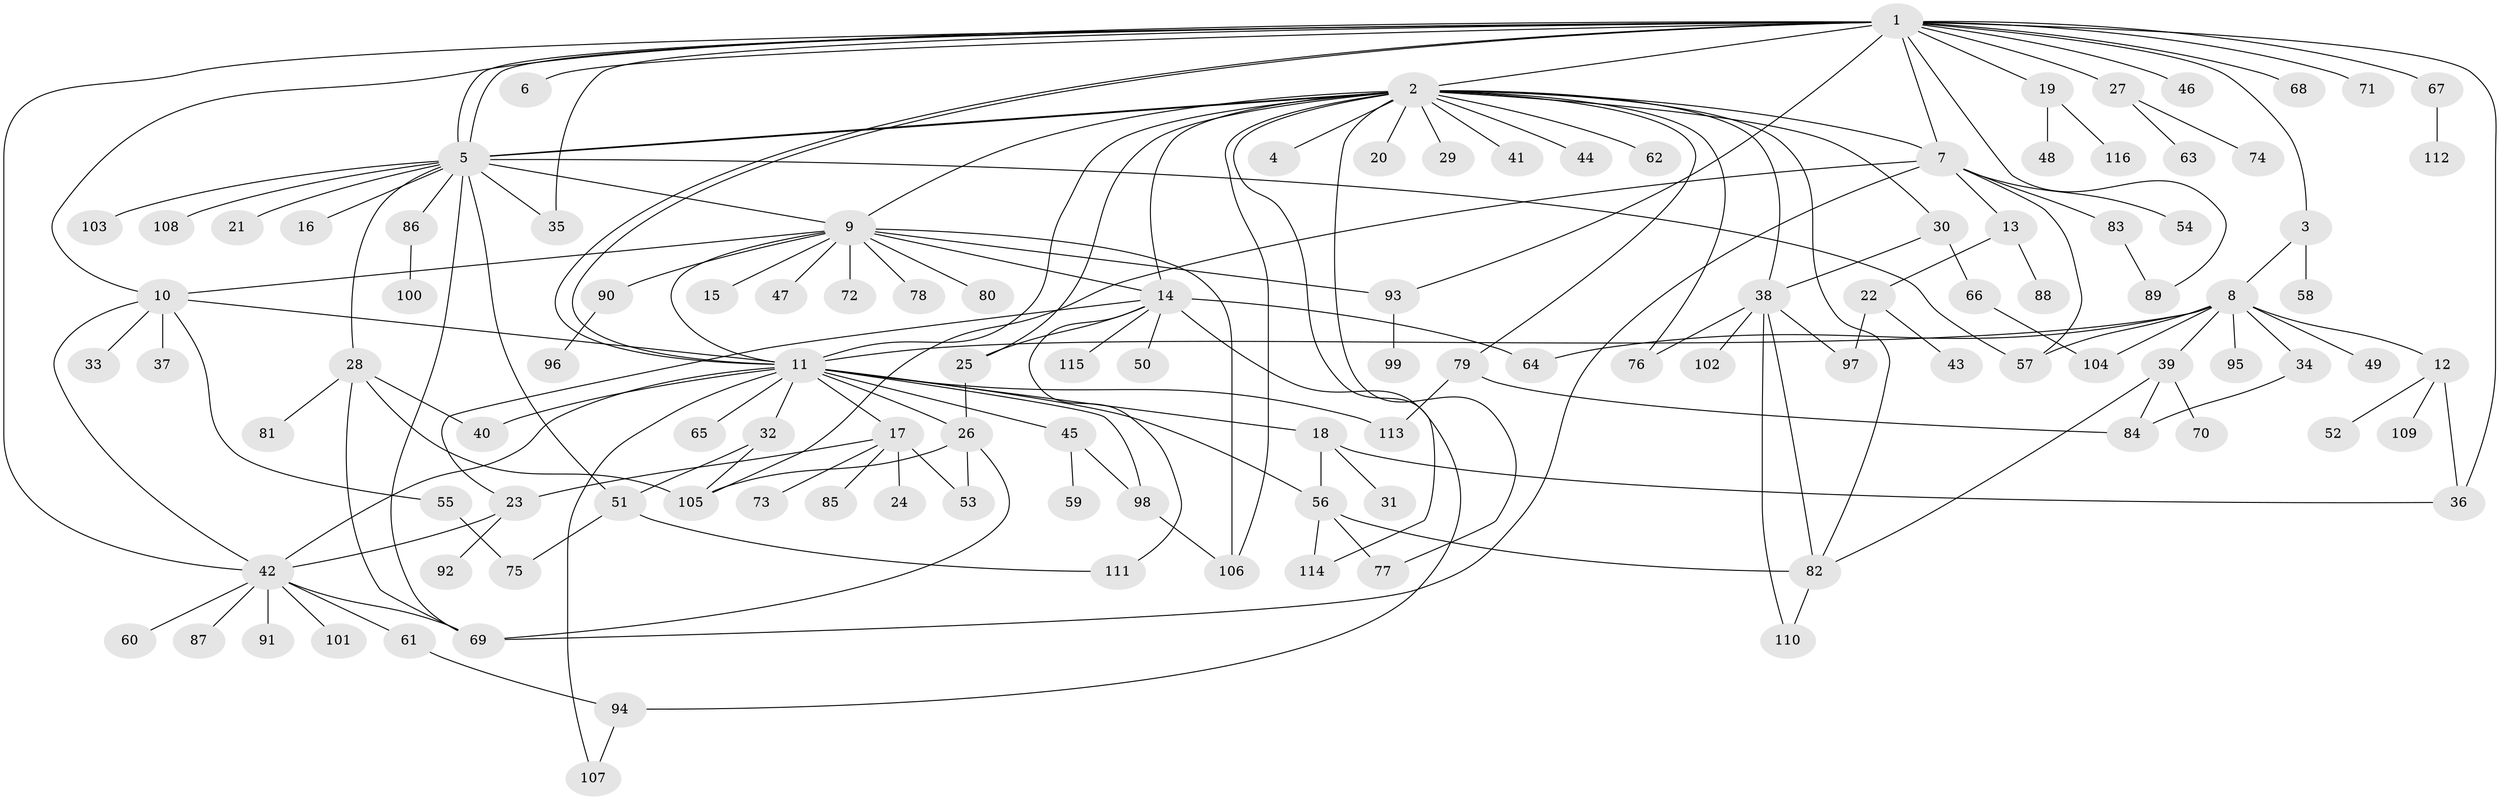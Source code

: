 // Generated by graph-tools (version 1.1) at 2025/11/02/27/25 16:11:15]
// undirected, 116 vertices, 172 edges
graph export_dot {
graph [start="1"]
  node [color=gray90,style=filled];
  1;
  2;
  3;
  4;
  5;
  6;
  7;
  8;
  9;
  10;
  11;
  12;
  13;
  14;
  15;
  16;
  17;
  18;
  19;
  20;
  21;
  22;
  23;
  24;
  25;
  26;
  27;
  28;
  29;
  30;
  31;
  32;
  33;
  34;
  35;
  36;
  37;
  38;
  39;
  40;
  41;
  42;
  43;
  44;
  45;
  46;
  47;
  48;
  49;
  50;
  51;
  52;
  53;
  54;
  55;
  56;
  57;
  58;
  59;
  60;
  61;
  62;
  63;
  64;
  65;
  66;
  67;
  68;
  69;
  70;
  71;
  72;
  73;
  74;
  75;
  76;
  77;
  78;
  79;
  80;
  81;
  82;
  83;
  84;
  85;
  86;
  87;
  88;
  89;
  90;
  91;
  92;
  93;
  94;
  95;
  96;
  97;
  98;
  99;
  100;
  101;
  102;
  103;
  104;
  105;
  106;
  107;
  108;
  109;
  110;
  111;
  112;
  113;
  114;
  115;
  116;
  1 -- 2;
  1 -- 3;
  1 -- 5;
  1 -- 5;
  1 -- 6;
  1 -- 7;
  1 -- 10;
  1 -- 11;
  1 -- 11;
  1 -- 19;
  1 -- 27;
  1 -- 35;
  1 -- 36;
  1 -- 42;
  1 -- 46;
  1 -- 67;
  1 -- 68;
  1 -- 71;
  1 -- 89;
  1 -- 93;
  2 -- 4;
  2 -- 5;
  2 -- 5;
  2 -- 7;
  2 -- 9;
  2 -- 11;
  2 -- 14;
  2 -- 20;
  2 -- 25;
  2 -- 29;
  2 -- 30;
  2 -- 38;
  2 -- 41;
  2 -- 44;
  2 -- 62;
  2 -- 76;
  2 -- 77;
  2 -- 79;
  2 -- 82;
  2 -- 106;
  2 -- 114;
  3 -- 8;
  3 -- 58;
  5 -- 9;
  5 -- 16;
  5 -- 21;
  5 -- 28;
  5 -- 35;
  5 -- 51;
  5 -- 57;
  5 -- 69;
  5 -- 86;
  5 -- 103;
  5 -- 108;
  7 -- 13;
  7 -- 54;
  7 -- 57;
  7 -- 69;
  7 -- 83;
  7 -- 105;
  8 -- 11;
  8 -- 12;
  8 -- 34;
  8 -- 39;
  8 -- 49;
  8 -- 57;
  8 -- 64;
  8 -- 95;
  8 -- 104;
  9 -- 10;
  9 -- 11;
  9 -- 14;
  9 -- 15;
  9 -- 47;
  9 -- 72;
  9 -- 78;
  9 -- 80;
  9 -- 90;
  9 -- 93;
  9 -- 106;
  10 -- 11;
  10 -- 33;
  10 -- 37;
  10 -- 42;
  10 -- 55;
  11 -- 17;
  11 -- 18;
  11 -- 26;
  11 -- 32;
  11 -- 40;
  11 -- 42;
  11 -- 45;
  11 -- 56;
  11 -- 65;
  11 -- 98;
  11 -- 107;
  11 -- 113;
  12 -- 36;
  12 -- 52;
  12 -- 109;
  13 -- 22;
  13 -- 88;
  14 -- 23;
  14 -- 25;
  14 -- 50;
  14 -- 64;
  14 -- 94;
  14 -- 111;
  14 -- 115;
  17 -- 23;
  17 -- 24;
  17 -- 53;
  17 -- 73;
  17 -- 85;
  18 -- 31;
  18 -- 36;
  18 -- 56;
  19 -- 48;
  19 -- 116;
  22 -- 43;
  22 -- 97;
  23 -- 42;
  23 -- 92;
  25 -- 26;
  26 -- 53;
  26 -- 69;
  26 -- 105;
  27 -- 63;
  27 -- 74;
  28 -- 40;
  28 -- 69;
  28 -- 81;
  28 -- 105;
  30 -- 38;
  30 -- 66;
  32 -- 51;
  32 -- 105;
  34 -- 84;
  38 -- 76;
  38 -- 82;
  38 -- 97;
  38 -- 102;
  38 -- 110;
  39 -- 70;
  39 -- 82;
  39 -- 84;
  42 -- 60;
  42 -- 61;
  42 -- 69;
  42 -- 87;
  42 -- 91;
  42 -- 101;
  45 -- 59;
  45 -- 98;
  51 -- 75;
  51 -- 111;
  55 -- 75;
  56 -- 77;
  56 -- 82;
  56 -- 114;
  61 -- 94;
  66 -- 104;
  67 -- 112;
  79 -- 84;
  79 -- 113;
  82 -- 110;
  83 -- 89;
  86 -- 100;
  90 -- 96;
  93 -- 99;
  94 -- 107;
  98 -- 106;
}
